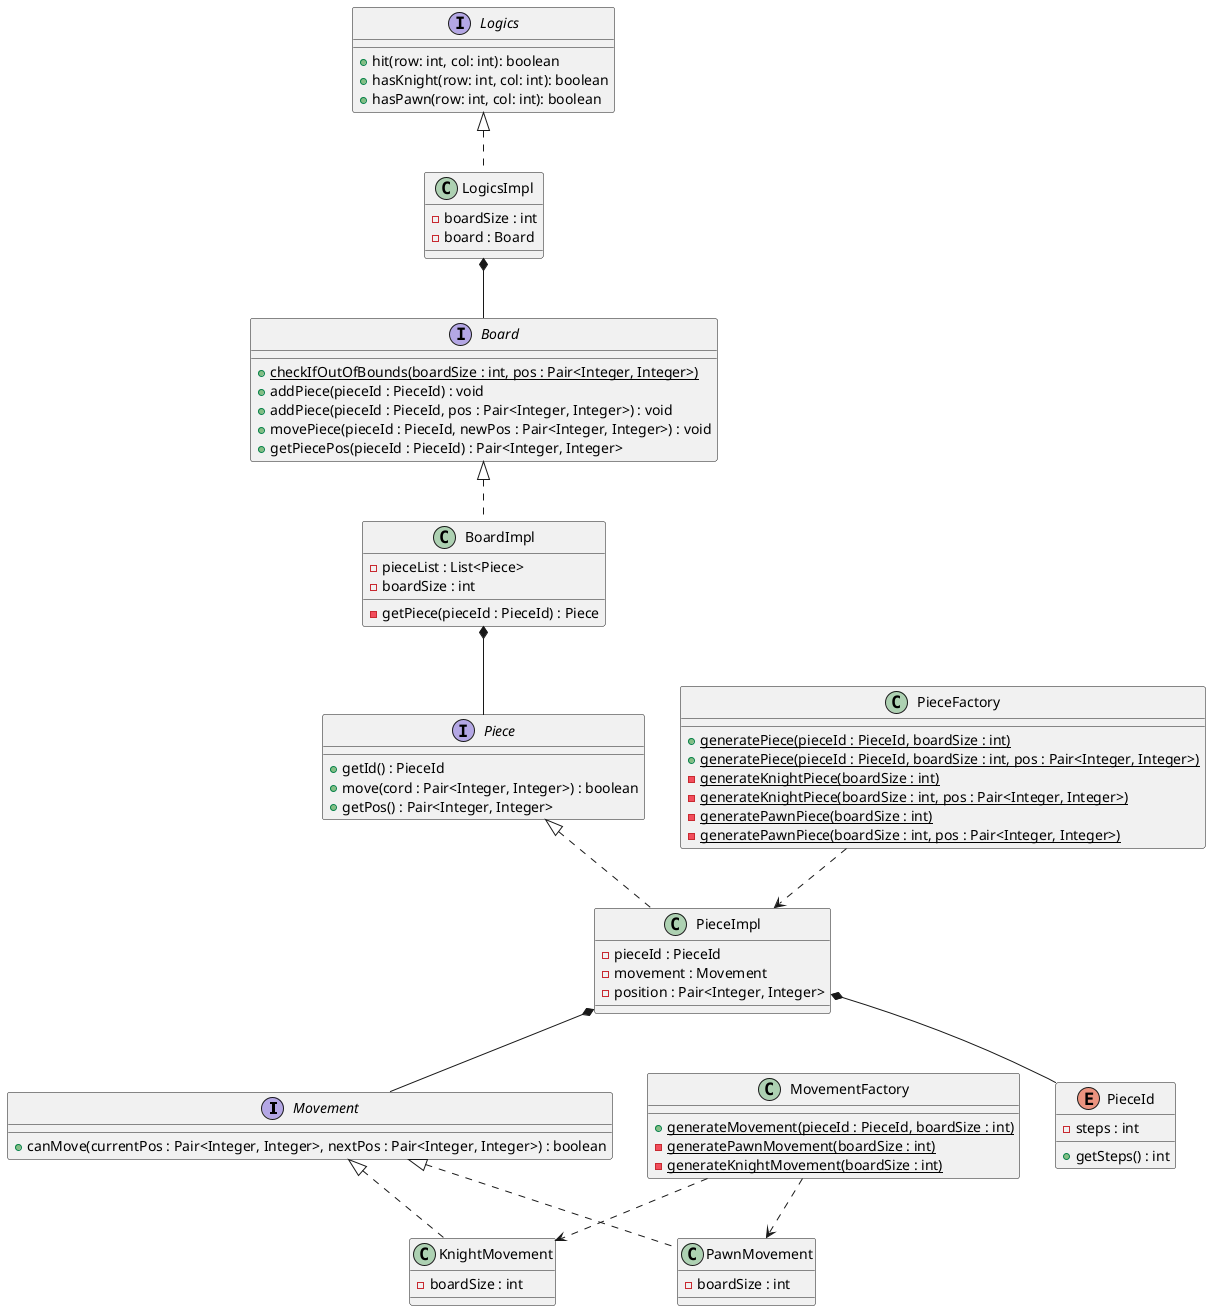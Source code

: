 @startuml uml

interface Movement {
    + canMove(currentPos : Pair<Integer, Integer>, nextPos : Pair<Integer, Integer>) : boolean
}

class KnightMovement implements Movement {
    - boardSize : int
}

class PawnMovement implements Movement {
    - boardSize : int
}

class MovementFactory {
    + {static} generateMovement(pieceId : PieceId, boardSize : int)
    - {static} generatePawnMovement(boardSize : int)
    - {static} generateKnightMovement(boardSize : int)
}

interface Piece {
    + getId() : PieceId
    + move(cord : Pair<Integer, Integer>) : boolean
    + getPos() : Pair<Integer, Integer>
}

class PieceImpl implements Piece {
    - pieceId : PieceId
    - movement : Movement
    - position : Pair<Integer, Integer>
}

class PieceFactory {
    + {static} generatePiece(pieceId : PieceId, boardSize : int)
    + {static} generatePiece(pieceId : PieceId, boardSize : int, pos : Pair<Integer, Integer>)
    - {static} generateKnightPiece(boardSize : int)
    - {static} generateKnightPiece(boardSize : int, pos : Pair<Integer, Integer>)
    - {static} generatePawnPiece(boardSize : int)
    - {static} generatePawnPiece(boardSize : int, pos : Pair<Integer, Integer>)

}

enum PieceId {
    - steps : int
    + getSteps() : int
}

interface Board {
    + {static} checkIfOutOfBounds(boardSize : int, pos : Pair<Integer, Integer>)
    + addPiece(pieceId : PieceId) : void
    + addPiece(pieceId : PieceId, pos : Pair<Integer, Integer>) : void
    + movePiece(pieceId : PieceId, newPos : Pair<Integer, Integer>) : void
    + getPiecePos(pieceId : PieceId) : Pair<Integer, Integer>
}

class BoardImpl implements Board {
    - pieceList : List<Piece>
    - boardSize : int
    - getPiece(pieceId : PieceId) : Piece
}

Interface Logics {
    + hit(row: int, col: int): boolean
    + hasKnight(row: int, col: int): boolean
    + hasPawn(row: int, col: int): boolean
}

class LogicsImpl implements Logics {
    - boardSize : int
    - board : Board
}


LogicsImpl *-- Board
BoardImpl *-- Piece
PieceImpl *-- Movement

PieceFactory ..> PieceImpl
MovementFactory ..> KnightMovement
MovementFactory ..> PawnMovement

PieceImpl *-- PieceId

@enduml